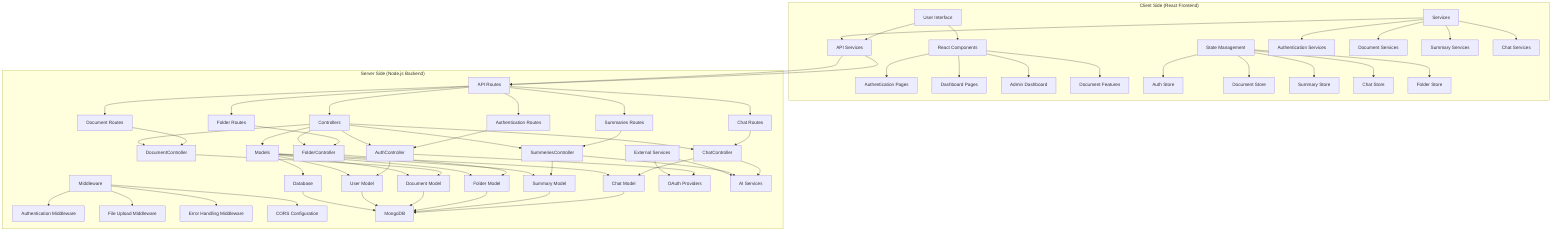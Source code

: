 graph TD
    %% Client Side
    subgraph "Client Side (React Frontend)"
        A[User Interface] --> B[React Components]
        B --> C1[Authentication Pages]
        B --> C2[Dashboard Pages]
        B --> C3[Admin Dashboard]
        B --> C4[Document Features]
        
        D[State Management] --> E1[Auth Store]
        D --> E2[Document Store]
        D --> E3[Summary Store]
        D --> E4[Chat Store]
        D --> E5[Folder Store]
        
        F[Services] --> G1[API Services]
        F --> G2[Authentication Services]
        F --> G3[Document Services]
        F --> G4[Summary Services]
        F --> G5[Chat Services]
    end
    
    %% Server Side
    subgraph "Server Side (Node.js Backend)"
        H[API Routes] --> I1[Authentication Routes]
        H --> I2[Document Routes]
        H --> I3[Folder Routes]
        H --> I4[Summaries Routes]
        H --> I5[Chat Routes]
        
        J[Controllers] --> K1[AuthController]
        J --> K2[DocumentController]
        J --> K3[FolderController]
        J --> K4[SummeriesController]
        J --> K5[ChatController]
        
        L[Middleware] --> M1[Authentication Middleware]
        L --> M2[File Upload Middleware]
        L --> M3[Error Handling Middleware]
        L --> M4[CORS Configuration]
        
        N[Models] --> O1[User Model]
        N --> O2[Document Model]
        N --> O3[Folder Model]
        N --> O4[Summary Model]
        N --> O5[Chat Model]
        
        P[Database] --> Q[MongoDB]
        
        R[External Services] --> S1[OAuth Providers]
        R --> S2[AI Services]
    end
    
    %% Connections between Client and Server
    G1 --> H
    I1 --> K1
    I2 --> K2
    I3 --> K3
    I4 --> K4
    I5 --> K5
    
    K1 --> O1
    K2 --> O2
    K3 --> O3
    K4 --> O4
    K5 --> O5
    
    O1 --> Q
    O2 --> Q
    O3 --> Q
    O4 --> Q
    O5 --> Q
    
    K1 --> S1
    K4 --> S2
    K5 --> S2
    
    %% Data Flow
    A --> G1
    G1 --> H
    H --> J
    J --> N
    N --> P